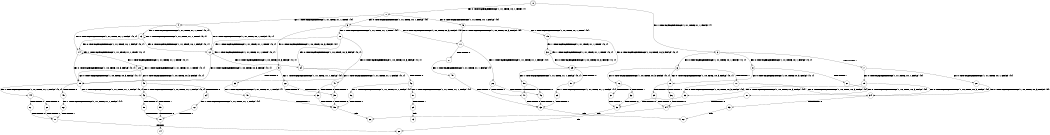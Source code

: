 digraph BCG {
size = "7, 10.5";
center = TRUE;
node [shape = circle];
0 [peripheries = 2];
0 -> 1 [label = "EX !0 !ATOMIC_EXCH_BRANCH (1, +1, TRUE, +0, 1, TRUE) !{}"];
0 -> 2 [label = "EX !1 !ATOMIC_EXCH_BRANCH (1, +1, TRUE, +1, 1, FALSE) !{}"];
1 -> 3 [label = "EX !0 !ATOMIC_EXCH_BRANCH (1, +1, TRUE, +0, 1, FALSE) !{0}"];
1 -> 4 [label = "EX !1 !ATOMIC_EXCH_BRANCH (1, +1, TRUE, +1, 1, TRUE) !{0}"];
1 -> 5 [label = "EX !0 !ATOMIC_EXCH_BRANCH (1, +1, TRUE, +0, 1, FALSE) !{0}"];
2 -> 6 [label = "EX !0 !ATOMIC_EXCH_BRANCH (1, +1, TRUE, +0, 1, FALSE) !{0, 1}"];
2 -> 7 [label = "TERMINATE !1"];
2 -> 8 [label = "EX !0 !ATOMIC_EXCH_BRANCH (1, +1, TRUE, +0, 1, FALSE) !{0, 1}"];
3 -> 9 [label = "EX !0 !ATOMIC_EXCH_BRANCH (1, +0, TRUE, +0, 3, FALSE) !{0}"];
3 -> 10 [label = "EX !1 !ATOMIC_EXCH_BRANCH (1, +1, TRUE, +1, 1, TRUE) !{0}"];
3 -> 11 [label = "EX !0 !ATOMIC_EXCH_BRANCH (1, +0, TRUE, +0, 3, FALSE) !{0}"];
4 -> 12 [label = "EX !0 !ATOMIC_EXCH_BRANCH (1, +1, TRUE, +0, 1, FALSE) !{0, 1}"];
4 -> 13 [label = "EX !1 !ATOMIC_EXCH_BRANCH (1, +1, TRUE, +1, 1, TRUE) !{0, 1}"];
4 -> 14 [label = "EX !0 !ATOMIC_EXCH_BRANCH (1, +1, TRUE, +0, 1, FALSE) !{0, 1}"];
5 -> 15 [label = "EX !1 !ATOMIC_EXCH_BRANCH (1, +1, TRUE, +1, 1, TRUE) !{0}"];
5 -> 11 [label = "EX !0 !ATOMIC_EXCH_BRANCH (1, +0, TRUE, +0, 3, FALSE) !{0}"];
6 -> 16 [label = "EX !0 !ATOMIC_EXCH_BRANCH (1, +0, TRUE, +0, 3, FALSE) !{0, 1}"];
6 -> 17 [label = "TERMINATE !1"];
6 -> 18 [label = "EX !0 !ATOMIC_EXCH_BRANCH (1, +0, TRUE, +0, 3, FALSE) !{0, 1}"];
7 -> 19 [label = "EX !0 !ATOMIC_EXCH_BRANCH (1, +1, TRUE, +0, 1, FALSE) !{0}"];
7 -> 20 [label = "EX !0 !ATOMIC_EXCH_BRANCH (1, +1, TRUE, +0, 1, FALSE) !{0}"];
8 -> 18 [label = "EX !0 !ATOMIC_EXCH_BRANCH (1, +0, TRUE, +0, 3, FALSE) !{0, 1}"];
8 -> 21 [label = "TERMINATE !1"];
9 -> 22 [label = "EX !1 !ATOMIC_EXCH_BRANCH (1, +1, TRUE, +1, 1, FALSE) !{0}"];
9 -> 23 [label = "TERMINATE !0"];
10 -> 24 [label = "EX !0 !ATOMIC_EXCH_BRANCH (1, +0, TRUE, +0, 3, FALSE) !{0, 1}"];
10 -> 12 [label = "EX !1 !ATOMIC_EXCH_BRANCH (1, +1, TRUE, +1, 1, TRUE) !{0, 1}"];
10 -> 25 [label = "EX !0 !ATOMIC_EXCH_BRANCH (1, +0, TRUE, +0, 3, FALSE) !{0, 1}"];
11 -> 26 [label = "EX !1 !ATOMIC_EXCH_BRANCH (1, +1, TRUE, +1, 1, FALSE) !{0}"];
11 -> 27 [label = "TERMINATE !0"];
12 -> 24 [label = "EX !0 !ATOMIC_EXCH_BRANCH (1, +0, TRUE, +0, 3, FALSE) !{0, 1}"];
12 -> 12 [label = "EX !1 !ATOMIC_EXCH_BRANCH (1, +1, TRUE, +1, 1, TRUE) !{0, 1}"];
12 -> 25 [label = "EX !0 !ATOMIC_EXCH_BRANCH (1, +0, TRUE, +0, 3, FALSE) !{0, 1}"];
13 -> 12 [label = "EX !0 !ATOMIC_EXCH_BRANCH (1, +1, TRUE, +0, 1, FALSE) !{0, 1}"];
13 -> 13 [label = "EX !1 !ATOMIC_EXCH_BRANCH (1, +1, TRUE, +1, 1, TRUE) !{0, 1}"];
13 -> 14 [label = "EX !0 !ATOMIC_EXCH_BRANCH (1, +1, TRUE, +0, 1, FALSE) !{0, 1}"];
14 -> 28 [label = "EX !1 !ATOMIC_EXCH_BRANCH (1, +1, TRUE, +1, 1, TRUE) !{0, 1}"];
14 -> 25 [label = "EX !0 !ATOMIC_EXCH_BRANCH (1, +0, TRUE, +0, 3, FALSE) !{0, 1}"];
14 -> 14 [label = "EX !1 !ATOMIC_EXCH_BRANCH (1, +1, TRUE, +1, 1, TRUE) !{0, 1}"];
15 -> 29 [label = "EX !0 !ATOMIC_EXCH_BRANCH (1, +0, TRUE, +0, 3, FALSE) !{0, 1}"];
15 -> 30 [label = "EX !1 !ATOMIC_EXCH_BRANCH (1, +1, TRUE, +1, 1, TRUE) !{0, 1}"];
16 -> 31 [label = "TERMINATE !0"];
16 -> 32 [label = "TERMINATE !1"];
17 -> 33 [label = "EX !0 !ATOMIC_EXCH_BRANCH (1, +0, TRUE, +0, 3, FALSE) !{0}"];
17 -> 34 [label = "EX !0 !ATOMIC_EXCH_BRANCH (1, +0, TRUE, +0, 3, FALSE) !{0}"];
18 -> 35 [label = "TERMINATE !0"];
18 -> 36 [label = "TERMINATE !1"];
19 -> 33 [label = "EX !0 !ATOMIC_EXCH_BRANCH (1, +0, TRUE, +0, 3, FALSE) !{0}"];
19 -> 34 [label = "EX !0 !ATOMIC_EXCH_BRANCH (1, +0, TRUE, +0, 3, FALSE) !{0}"];
20 -> 34 [label = "EX !0 !ATOMIC_EXCH_BRANCH (1, +0, TRUE, +0, 3, FALSE) !{0}"];
21 -> 37 [label = "EX !0 !ATOMIC_EXCH_BRANCH (1, +0, TRUE, +0, 3, FALSE) !{0}"];
22 -> 38 [label = "TERMINATE !0"];
22 -> 39 [label = "TERMINATE !1"];
23 -> 40 [label = "EX !1 !ATOMIC_EXCH_BRANCH (1, +1, TRUE, +1, 1, FALSE) !{}"];
24 -> 41 [label = "EX !1 !ATOMIC_EXCH_BRANCH (1, +1, TRUE, +1, 1, FALSE) !{0, 1}"];
24 -> 42 [label = "TERMINATE !0"];
25 -> 43 [label = "EX !1 !ATOMIC_EXCH_BRANCH (1, +1, TRUE, +1, 1, FALSE) !{0, 1}"];
25 -> 44 [label = "EX !1 !ATOMIC_EXCH_BRANCH (1, +1, TRUE, +1, 1, FALSE) !{0, 1}"];
25 -> 45 [label = "TERMINATE !0"];
26 -> 46 [label = "TERMINATE !0"];
26 -> 47 [label = "TERMINATE !1"];
27 -> 48 [label = "EX !1 !ATOMIC_EXCH_BRANCH (1, +1, TRUE, +1, 1, FALSE) !{}"];
28 -> 49 [label = "EX !0 !ATOMIC_EXCH_BRANCH (1, +0, TRUE, +0, 3, FALSE) !{0, 1}"];
28 -> 28 [label = "EX !1 !ATOMIC_EXCH_BRANCH (1, +1, TRUE, +1, 1, TRUE) !{0, 1}"];
28 -> 25 [label = "EX !0 !ATOMIC_EXCH_BRANCH (1, +0, TRUE, +0, 3, FALSE) !{0, 1}"];
29 -> 50 [label = "EX !1 !ATOMIC_EXCH_BRANCH (1, +1, TRUE, +1, 1, FALSE) !{0, 1}"];
29 -> 51 [label = "TERMINATE !0"];
30 -> 29 [label = "EX !0 !ATOMIC_EXCH_BRANCH (1, +0, TRUE, +0, 3, FALSE) !{0, 1}"];
30 -> 30 [label = "EX !1 !ATOMIC_EXCH_BRANCH (1, +1, TRUE, +1, 1, TRUE) !{0, 1}"];
31 -> 52 [label = "TERMINATE !1"];
32 -> 52 [label = "TERMINATE !0"];
33 -> 52 [label = "TERMINATE !0"];
34 -> 53 [label = "TERMINATE !0"];
35 -> 54 [label = "TERMINATE !1"];
36 -> 54 [label = "TERMINATE !0"];
37 -> 54 [label = "TERMINATE !0"];
38 -> 55 [label = "TERMINATE !1"];
39 -> 55 [label = "TERMINATE !0"];
40 -> 55 [label = "TERMINATE !1"];
41 -> 38 [label = "TERMINATE !0"];
41 -> 39 [label = "TERMINATE !1"];
42 -> 56 [label = "EX !1 !ATOMIC_EXCH_BRANCH (1, +1, TRUE, +1, 1, FALSE) !{1}"];
42 -> 57 [label = "EX !1 !ATOMIC_EXCH_BRANCH (1, +1, TRUE, +1, 1, FALSE) !{1}"];
43 -> 58 [label = "TERMINATE !0"];
43 -> 59 [label = "TERMINATE !1"];
44 -> 60 [label = "TERMINATE !0"];
44 -> 61 [label = "TERMINATE !1"];
45 -> 62 [label = "EX !1 !ATOMIC_EXCH_BRANCH (1, +1, TRUE, +1, 1, FALSE) !{1}"];
46 -> 63 [label = "TERMINATE !1"];
47 -> 63 [label = "TERMINATE !0"];
48 -> 63 [label = "TERMINATE !1"];
49 -> 43 [label = "EX !1 !ATOMIC_EXCH_BRANCH (1, +1, TRUE, +1, 1, FALSE) !{0, 1}"];
49 -> 64 [label = "TERMINATE !0"];
50 -> 46 [label = "TERMINATE !0"];
50 -> 47 [label = "TERMINATE !1"];
51 -> 65 [label = "EX !1 !ATOMIC_EXCH_BRANCH (1, +1, TRUE, +1, 1, FALSE) !{1}"];
52 -> 66 [label = "exit"];
53 -> 67 [label = "exit"];
54 -> 68 [label = "exit"];
55 -> 66 [label = "exit"];
56 -> 55 [label = "TERMINATE !1"];
57 -> 69 [label = "TERMINATE !1"];
58 -> 70 [label = "TERMINATE !1"];
59 -> 70 [label = "TERMINATE !0"];
60 -> 71 [label = "TERMINATE !1"];
61 -> 71 [label = "TERMINATE !0"];
62 -> 71 [label = "TERMINATE !1"];
63 -> 67 [label = "exit"];
64 -> 72 [label = "EX !1 !ATOMIC_EXCH_BRANCH (1, +1, TRUE, +1, 1, FALSE) !{1}"];
65 -> 63 [label = "TERMINATE !1"];
69 -> 73 [label = "exit"];
70 -> 74 [label = "exit"];
71 -> 68 [label = "exit"];
72 -> 70 [label = "TERMINATE !1"];
}
